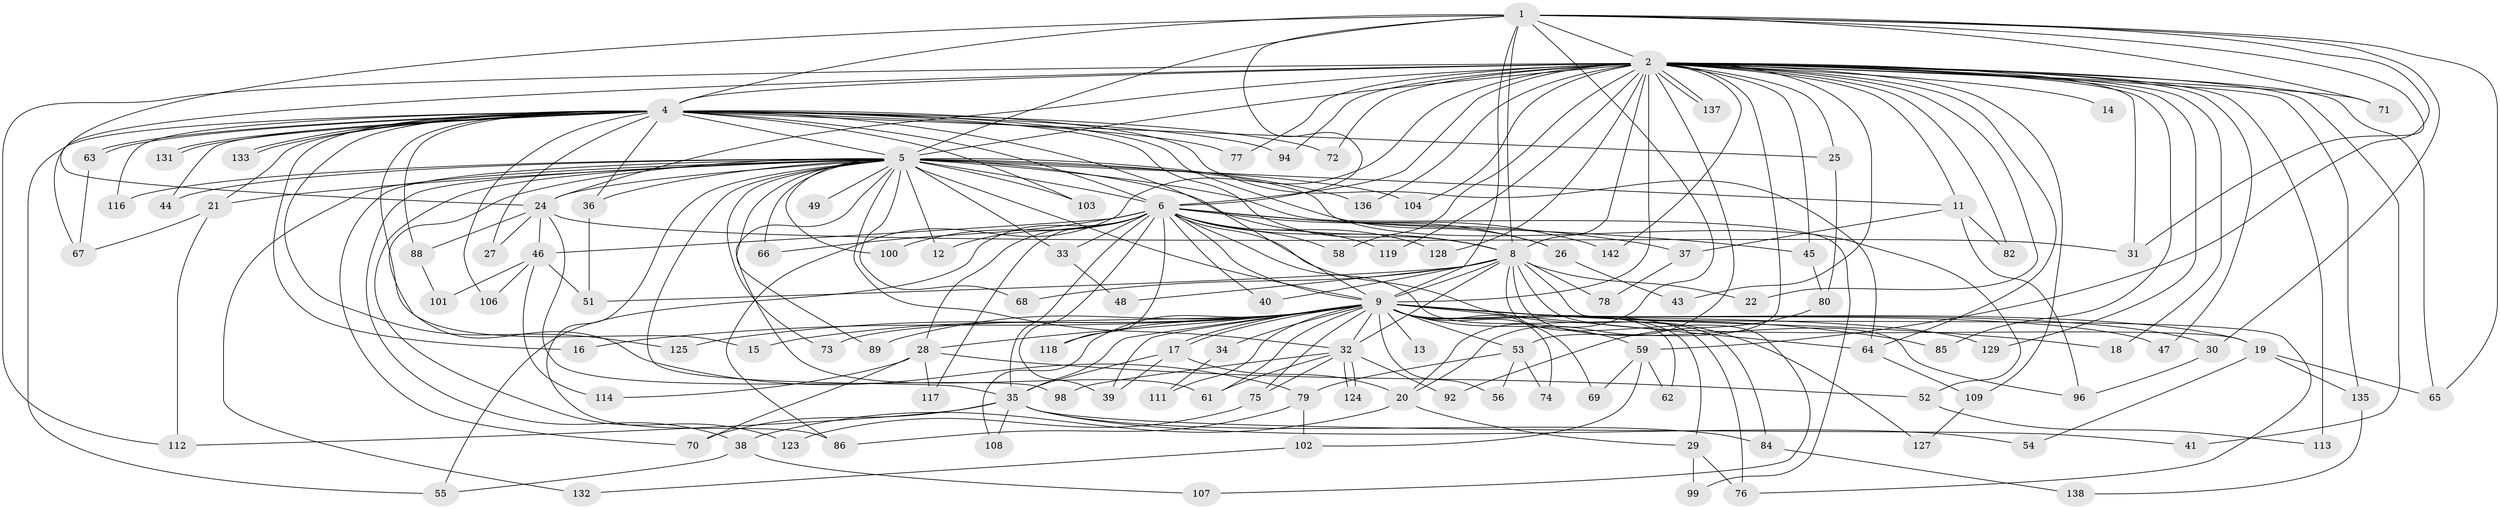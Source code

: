 // Generated by graph-tools (version 1.1) at 2025/51/02/27/25 19:51:46]
// undirected, 114 vertices, 249 edges
graph export_dot {
graph [start="1"]
  node [color=gray90,style=filled];
  1 [super="+23"];
  2 [super="+3"];
  4 [super="+130"];
  5 [super="+7"];
  6 [super="+105"];
  8 [super="+126"];
  9 [super="+10"];
  11;
  12;
  13 [super="+81"];
  14;
  15;
  16;
  17 [super="+97"];
  18 [super="+50"];
  19 [super="+110"];
  20 [super="+90"];
  21;
  22;
  24 [super="+120"];
  25 [super="+143"];
  26;
  27;
  28 [super="+93"];
  29;
  30;
  31 [super="+83"];
  32 [super="+42"];
  33;
  34;
  35 [super="+60"];
  36;
  37 [super="+140"];
  38 [super="+95"];
  39 [super="+57"];
  40;
  41;
  43;
  44;
  45;
  46 [super="+91"];
  47;
  48;
  49;
  51;
  52;
  53;
  54;
  55;
  56;
  58;
  59;
  61 [super="+121"];
  62;
  63;
  64 [super="+141"];
  65;
  66;
  67 [super="+87"];
  68;
  69;
  70;
  71;
  72;
  73;
  74;
  75;
  76 [super="+115"];
  77;
  78;
  79;
  80;
  82;
  84;
  85;
  86 [super="+139"];
  88;
  89;
  92;
  94;
  96 [super="+122"];
  98;
  99;
  100;
  101;
  102;
  103;
  104;
  106;
  107;
  108;
  109;
  111;
  112 [super="+144"];
  113;
  114;
  116 [super="+134"];
  117;
  118;
  119;
  123;
  124;
  125;
  127;
  128;
  129;
  131;
  132;
  133;
  135;
  136;
  137;
  138;
  142;
  1 -- 2 [weight=3];
  1 -- 4;
  1 -- 5 [weight=2];
  1 -- 6;
  1 -- 8;
  1 -- 9 [weight=2];
  1 -- 20;
  1 -- 30;
  1 -- 59;
  1 -- 71;
  1 -- 24;
  1 -- 65;
  1 -- 31;
  2 -- 4 [weight=2];
  2 -- 5 [weight=4];
  2 -- 6 [weight=2];
  2 -- 8 [weight=2];
  2 -- 9 [weight=4];
  2 -- 14 [weight=2];
  2 -- 20;
  2 -- 22;
  2 -- 25 [weight=2];
  2 -- 31;
  2 -- 41;
  2 -- 43;
  2 -- 45;
  2 -- 47;
  2 -- 58;
  2 -- 65;
  2 -- 67;
  2 -- 71;
  2 -- 77;
  2 -- 82;
  2 -- 85;
  2 -- 104;
  2 -- 109;
  2 -- 112;
  2 -- 128;
  2 -- 129;
  2 -- 135;
  2 -- 137;
  2 -- 137;
  2 -- 142;
  2 -- 64;
  2 -- 11;
  2 -- 136;
  2 -- 72;
  2 -- 18;
  2 -- 86;
  2 -- 94;
  2 -- 113;
  2 -- 53;
  2 -- 119;
  2 -- 24;
  4 -- 5 [weight=2];
  4 -- 6 [weight=2];
  4 -- 8 [weight=2];
  4 -- 9 [weight=2];
  4 -- 15;
  4 -- 16;
  4 -- 21;
  4 -- 26;
  4 -- 27;
  4 -- 36;
  4 -- 44;
  4 -- 55;
  4 -- 63;
  4 -- 63;
  4 -- 64;
  4 -- 72;
  4 -- 77;
  4 -- 88;
  4 -- 94;
  4 -- 103;
  4 -- 106;
  4 -- 116 [weight=2];
  4 -- 125;
  4 -- 131;
  4 -- 131;
  4 -- 133;
  4 -- 133;
  4 -- 25;
  5 -- 6 [weight=2];
  5 -- 8 [weight=2];
  5 -- 9 [weight=4];
  5 -- 11;
  5 -- 12;
  5 -- 21;
  5 -- 24;
  5 -- 32;
  5 -- 36;
  5 -- 49 [weight=2];
  5 -- 52;
  5 -- 79;
  5 -- 86;
  5 -- 99;
  5 -- 104;
  5 -- 66;
  5 -- 132;
  5 -- 136;
  5 -- 68;
  5 -- 70;
  5 -- 73;
  5 -- 89;
  5 -- 33;
  5 -- 100;
  5 -- 38;
  5 -- 103;
  5 -- 44;
  5 -- 116;
  5 -- 123;
  5 -- 61;
  5 -- 35;
  6 -- 8;
  6 -- 9 [weight=2];
  6 -- 12;
  6 -- 26;
  6 -- 28;
  6 -- 33;
  6 -- 35;
  6 -- 37 [weight=2];
  6 -- 39;
  6 -- 40;
  6 -- 45;
  6 -- 46;
  6 -- 55;
  6 -- 58;
  6 -- 66;
  6 -- 84;
  6 -- 100;
  6 -- 117;
  6 -- 118;
  6 -- 119;
  6 -- 128;
  6 -- 142;
  6 -- 127;
  8 -- 9 [weight=2];
  8 -- 22;
  8 -- 40;
  8 -- 48;
  8 -- 51;
  8 -- 68;
  8 -- 76;
  8 -- 78;
  8 -- 107;
  8 -- 96;
  8 -- 19;
  8 -- 32;
  9 -- 13 [weight=3];
  9 -- 15;
  9 -- 17;
  9 -- 17;
  9 -- 19 [weight=2];
  9 -- 28;
  9 -- 30;
  9 -- 53;
  9 -- 61;
  9 -- 62;
  9 -- 69;
  9 -- 75;
  9 -- 111;
  9 -- 118;
  9 -- 125;
  9 -- 129;
  9 -- 73;
  9 -- 74;
  9 -- 16;
  9 -- 18 [weight=2];
  9 -- 85;
  9 -- 89;
  9 -- 29;
  9 -- 32;
  9 -- 34;
  9 -- 35;
  9 -- 108;
  9 -- 47;
  9 -- 56;
  9 -- 59;
  9 -- 64;
  9 -- 39;
  9 -- 76;
  11 -- 37;
  11 -- 82;
  11 -- 96;
  17 -- 39;
  17 -- 35;
  17 -- 20;
  19 -- 54;
  19 -- 65;
  19 -- 135;
  20 -- 29;
  20 -- 38;
  21 -- 112;
  21 -- 67;
  24 -- 27;
  24 -- 31;
  24 -- 46;
  24 -- 88;
  24 -- 98;
  25 -- 80;
  26 -- 43;
  28 -- 52;
  28 -- 114;
  28 -- 117;
  28 -- 70;
  29 -- 76;
  29 -- 99;
  30 -- 96;
  32 -- 75;
  32 -- 92;
  32 -- 98;
  32 -- 124;
  32 -- 124;
  32 -- 61;
  33 -- 48;
  34 -- 111;
  35 -- 41;
  35 -- 54;
  35 -- 112;
  35 -- 84;
  35 -- 70;
  35 -- 108;
  36 -- 51;
  37 -- 78;
  38 -- 107;
  38 -- 55;
  45 -- 80;
  46 -- 106;
  46 -- 114;
  46 -- 51;
  46 -- 101;
  52 -- 113;
  53 -- 56;
  53 -- 74;
  53 -- 79;
  59 -- 62;
  59 -- 69;
  59 -- 102;
  63 -- 67;
  64 -- 109;
  75 -- 123;
  79 -- 102;
  79 -- 86;
  80 -- 92;
  84 -- 138;
  88 -- 101;
  102 -- 132;
  109 -- 127;
  135 -- 138;
}
